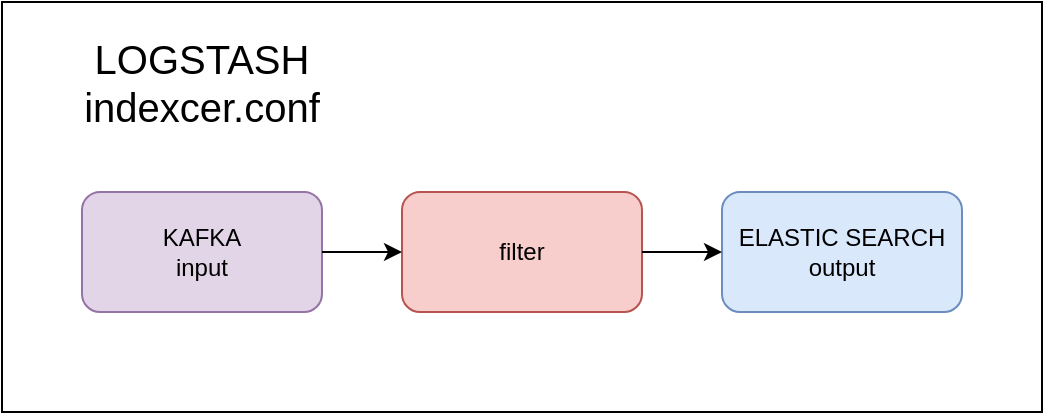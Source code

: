 <mxfile version="20.0.4" type="gitlab"><diagram id="NYhO9GxEP7uApGBIi7m3" name="Page-1"><mxGraphModel dx="2062" dy="762" grid="1" gridSize="10" guides="1" tooltips="1" connect="1" arrows="1" fold="1" page="1" pageScale="1" pageWidth="827" pageHeight="1169" math="0" shadow="0"><root><mxCell id="0"/><mxCell id="1" parent="0"/><mxCell id="3AFZB_E7vOMEkvCJVT4_-12" value="" style="group" vertex="1" connectable="0" parent="1"><mxGeometry x="190" y="160" width="520" height="205" as="geometry"/></mxCell><mxCell id="3AFZB_E7vOMEkvCJVT4_-11" value="" style="group;fillColor=#E1D5E7;strokeColor=#9673a6;container=0;" vertex="1" connectable="0" parent="3AFZB_E7vOMEkvCJVT4_-12"><mxGeometry width="520" height="205" as="geometry"/></mxCell><mxCell id="3AFZB_E7vOMEkvCJVT4_-4" value="" style="rounded=0;whiteSpace=wrap;html=1;align=left;" vertex="1" parent="3AFZB_E7vOMEkvCJVT4_-12"><mxGeometry width="520" height="205" as="geometry"/></mxCell><mxCell id="3AFZB_E7vOMEkvCJVT4_-1" value="KAFKA &lt;br&gt;input" style="rounded=1;whiteSpace=wrap;html=1;fillColor=#e1d5e7;strokeColor=#9673a6;" vertex="1" parent="3AFZB_E7vOMEkvCJVT4_-12"><mxGeometry x="40" y="95" width="120" height="60" as="geometry"/></mxCell><mxCell id="3AFZB_E7vOMEkvCJVT4_-2" value="filter" style="rounded=1;whiteSpace=wrap;html=1;fillColor=#f8cecc;strokeColor=#b85450;" vertex="1" parent="3AFZB_E7vOMEkvCJVT4_-12"><mxGeometry x="200" y="95" width="120" height="60" as="geometry"/></mxCell><mxCell id="3AFZB_E7vOMEkvCJVT4_-9" value="" style="edgeStyle=orthogonalEdgeStyle;rounded=0;orthogonalLoop=1;jettySize=auto;html=1;fontSize=20;" edge="1" parent="3AFZB_E7vOMEkvCJVT4_-12" source="3AFZB_E7vOMEkvCJVT4_-1" target="3AFZB_E7vOMEkvCJVT4_-2"><mxGeometry relative="1" as="geometry"/></mxCell><mxCell id="3AFZB_E7vOMEkvCJVT4_-3" value="ELASTIC SEARCH output" style="rounded=1;whiteSpace=wrap;html=1;fillColor=#dae8fc;strokeColor=#6c8ebf;" vertex="1" parent="3AFZB_E7vOMEkvCJVT4_-12"><mxGeometry x="360" y="95" width="120" height="60" as="geometry"/></mxCell><mxCell id="3AFZB_E7vOMEkvCJVT4_-10" value="" style="edgeStyle=orthogonalEdgeStyle;rounded=0;orthogonalLoop=1;jettySize=auto;html=1;fontSize=20;" edge="1" parent="3AFZB_E7vOMEkvCJVT4_-12" source="3AFZB_E7vOMEkvCJVT4_-2" target="3AFZB_E7vOMEkvCJVT4_-3"><mxGeometry relative="1" as="geometry"/></mxCell><mxCell id="3AFZB_E7vOMEkvCJVT4_-6" value="&lt;font style=&quot;font-size: 20px;&quot;&gt;LOGSTASH indexcer.conf&lt;/font&gt;" style="text;html=1;strokeColor=none;fillColor=none;align=center;verticalAlign=middle;whiteSpace=wrap;rounded=0;" vertex="1" parent="3AFZB_E7vOMEkvCJVT4_-12"><mxGeometry x="5" y="25" width="190" height="30" as="geometry"/></mxCell></root></mxGraphModel></diagram></mxfile>